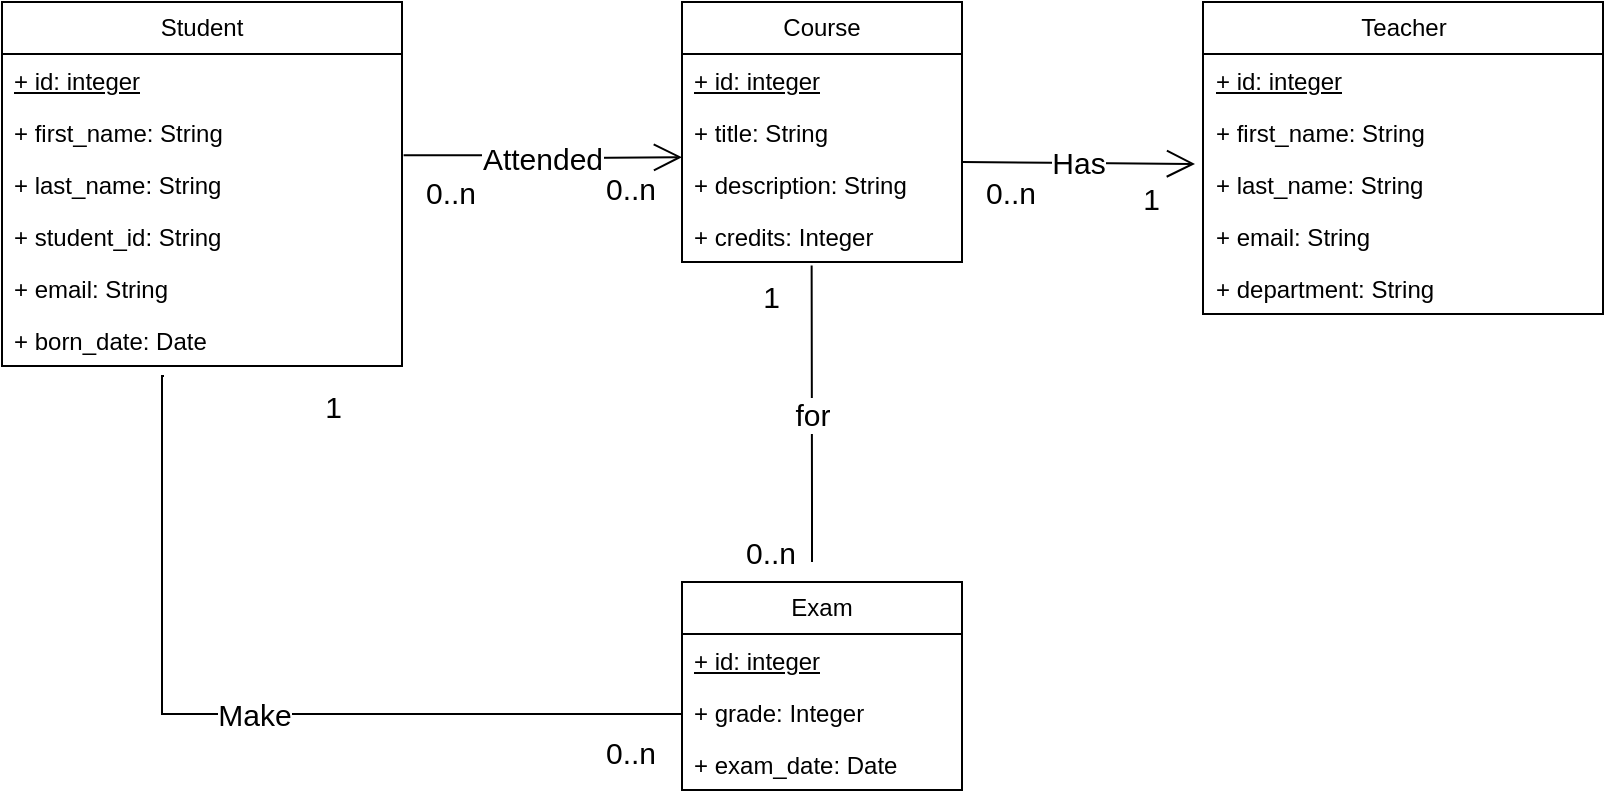 <mxfile version="26.0.16">
  <diagram id="C5RBs43oDa-KdzZeNtuy" name="Page-1">
    <mxGraphModel dx="1004" dy="1165" grid="1" gridSize="10" guides="1" tooltips="1" connect="1" arrows="1" fold="1" page="1" pageScale="1" pageWidth="827" pageHeight="1169" math="0" shadow="0">
      <root>
        <mxCell id="WIyWlLk6GJQsqaUBKTNV-0" />
        <mxCell id="WIyWlLk6GJQsqaUBKTNV-1" parent="WIyWlLk6GJQsqaUBKTNV-0" />
        <mxCell id="KTjt5VXrjS3BymNcw3Ja-14" value="Student" style="swimlane;fontStyle=0;childLayout=stackLayout;horizontal=1;startSize=26;fillColor=none;horizontalStack=0;resizeParent=1;resizeParentMax=0;resizeLast=0;collapsible=1;marginBottom=0;whiteSpace=wrap;html=1;" parent="WIyWlLk6GJQsqaUBKTNV-1" vertex="1">
          <mxGeometry x="13" y="20" width="200" height="182" as="geometry">
            <mxRectangle x="440" y="140" width="80" height="30" as="alternateBounds" />
          </mxGeometry>
        </mxCell>
        <mxCell id="DTaWZIsePIzk0qWbKvSO-7" value="&lt;u&gt;+ id: integer&lt;/u&gt;" style="text;strokeColor=none;fillColor=none;align=left;verticalAlign=top;spacingLeft=4;spacingRight=4;overflow=hidden;rotatable=0;points=[[0,0.5],[1,0.5]];portConstraint=eastwest;whiteSpace=wrap;html=1;" vertex="1" parent="KTjt5VXrjS3BymNcw3Ja-14">
          <mxGeometry y="26" width="200" height="26" as="geometry" />
        </mxCell>
        <mxCell id="KTjt5VXrjS3BymNcw3Ja-16" value="+ first_name: String" style="text;strokeColor=none;fillColor=none;align=left;verticalAlign=top;spacingLeft=4;spacingRight=4;overflow=hidden;rotatable=0;points=[[0,0.5],[1,0.5]];portConstraint=eastwest;whiteSpace=wrap;html=1;" parent="KTjt5VXrjS3BymNcw3Ja-14" vertex="1">
          <mxGeometry y="52" width="200" height="26" as="geometry" />
        </mxCell>
        <mxCell id="KTjt5VXrjS3BymNcw3Ja-20" value="+ last_name: String" style="text;strokeColor=none;fillColor=none;align=left;verticalAlign=top;spacingLeft=4;spacingRight=4;overflow=hidden;rotatable=0;points=[[0,0.5],[1,0.5]];portConstraint=eastwest;whiteSpace=wrap;html=1;" parent="KTjt5VXrjS3BymNcw3Ja-14" vertex="1">
          <mxGeometry y="78" width="200" height="26" as="geometry" />
        </mxCell>
        <mxCell id="DTaWZIsePIzk0qWbKvSO-9" value="+ student_id: String" style="text;strokeColor=none;fillColor=none;align=left;verticalAlign=top;spacingLeft=4;spacingRight=4;overflow=hidden;rotatable=0;points=[[0,0.5],[1,0.5]];portConstraint=eastwest;whiteSpace=wrap;html=1;" vertex="1" parent="KTjt5VXrjS3BymNcw3Ja-14">
          <mxGeometry y="104" width="200" height="26" as="geometry" />
        </mxCell>
        <mxCell id="KTjt5VXrjS3BymNcw3Ja-24" value="+ email: String" style="text;strokeColor=none;fillColor=none;align=left;verticalAlign=top;spacingLeft=4;spacingRight=4;overflow=hidden;rotatable=0;points=[[0,0.5],[1,0.5]];portConstraint=eastwest;whiteSpace=wrap;html=1;" parent="KTjt5VXrjS3BymNcw3Ja-14" vertex="1">
          <mxGeometry y="130" width="200" height="26" as="geometry" />
        </mxCell>
        <mxCell id="KTjt5VXrjS3BymNcw3Ja-21" value="+ born_date: Date" style="text;strokeColor=none;fillColor=none;align=left;verticalAlign=top;spacingLeft=4;spacingRight=4;overflow=hidden;rotatable=0;points=[[0,0.5],[1,0.5]];portConstraint=eastwest;whiteSpace=wrap;html=1;" parent="KTjt5VXrjS3BymNcw3Ja-14" vertex="1">
          <mxGeometry y="156" width="200" height="26" as="geometry" />
        </mxCell>
        <mxCell id="KTjt5VXrjS3BymNcw3Ja-51" style="edgeStyle=orthogonalEdgeStyle;rounded=0;orthogonalLoop=1;jettySize=auto;html=1;exitX=1;exitY=0.5;exitDx=0;exitDy=0;" parent="KTjt5VXrjS3BymNcw3Ja-14" source="KTjt5VXrjS3BymNcw3Ja-20" target="KTjt5VXrjS3BymNcw3Ja-20" edge="1">
          <mxGeometry relative="1" as="geometry" />
        </mxCell>
        <mxCell id="KTjt5VXrjS3BymNcw3Ja-25" value="Teacher" style="swimlane;fontStyle=0;childLayout=stackLayout;horizontal=1;startSize=26;fillColor=none;horizontalStack=0;resizeParent=1;resizeParentMax=0;resizeLast=0;collapsible=1;marginBottom=0;whiteSpace=wrap;html=1;" parent="WIyWlLk6GJQsqaUBKTNV-1" vertex="1">
          <mxGeometry x="613.5" y="20" width="200" height="156" as="geometry">
            <mxRectangle x="440" y="140" width="80" height="30" as="alternateBounds" />
          </mxGeometry>
        </mxCell>
        <mxCell id="KTjt5VXrjS3BymNcw3Ja-26" value="&lt;u&gt;+ id: integer&lt;/u&gt;" style="text;strokeColor=none;fillColor=none;align=left;verticalAlign=top;spacingLeft=4;spacingRight=4;overflow=hidden;rotatable=0;points=[[0,0.5],[1,0.5]];portConstraint=eastwest;whiteSpace=wrap;html=1;" parent="KTjt5VXrjS3BymNcw3Ja-25" vertex="1">
          <mxGeometry y="26" width="200" height="26" as="geometry" />
        </mxCell>
        <mxCell id="KTjt5VXrjS3BymNcw3Ja-27" value="+ first_name: String" style="text;strokeColor=none;fillColor=none;align=left;verticalAlign=top;spacingLeft=4;spacingRight=4;overflow=hidden;rotatable=0;points=[[0,0.5],[1,0.5]];portConstraint=eastwest;whiteSpace=wrap;html=1;" parent="KTjt5VXrjS3BymNcw3Ja-25" vertex="1">
          <mxGeometry y="52" width="200" height="26" as="geometry" />
        </mxCell>
        <mxCell id="KTjt5VXrjS3BymNcw3Ja-28" value="+ last_name: String" style="text;strokeColor=none;fillColor=none;align=left;verticalAlign=top;spacingLeft=4;spacingRight=4;overflow=hidden;rotatable=0;points=[[0,0.5],[1,0.5]];portConstraint=eastwest;whiteSpace=wrap;html=1;" parent="KTjt5VXrjS3BymNcw3Ja-25" vertex="1">
          <mxGeometry y="78" width="200" height="26" as="geometry" />
        </mxCell>
        <mxCell id="KTjt5VXrjS3BymNcw3Ja-29" value="+ email: String" style="text;strokeColor=none;fillColor=none;align=left;verticalAlign=top;spacingLeft=4;spacingRight=4;overflow=hidden;rotatable=0;points=[[0,0.5],[1,0.5]];portConstraint=eastwest;whiteSpace=wrap;html=1;" parent="KTjt5VXrjS3BymNcw3Ja-25" vertex="1">
          <mxGeometry y="104" width="200" height="26" as="geometry" />
        </mxCell>
        <mxCell id="KTjt5VXrjS3BymNcw3Ja-30" value="+ department: String" style="text;strokeColor=none;fillColor=none;align=left;verticalAlign=top;spacingLeft=4;spacingRight=4;overflow=hidden;rotatable=0;points=[[0,0.5],[1,0.5]];portConstraint=eastwest;whiteSpace=wrap;html=1;" parent="KTjt5VXrjS3BymNcw3Ja-25" vertex="1">
          <mxGeometry y="130" width="200" height="26" as="geometry" />
        </mxCell>
        <mxCell id="KTjt5VXrjS3BymNcw3Ja-33" value="Course" style="swimlane;fontStyle=0;childLayout=stackLayout;horizontal=1;startSize=26;fillColor=none;horizontalStack=0;resizeParent=1;resizeParentMax=0;resizeLast=0;collapsible=1;marginBottom=0;whiteSpace=wrap;html=1;" parent="WIyWlLk6GJQsqaUBKTNV-1" vertex="1">
          <mxGeometry x="353" y="20" width="140" height="130" as="geometry" />
        </mxCell>
        <mxCell id="DTaWZIsePIzk0qWbKvSO-6" value="&lt;u&gt;+ id: integer&lt;/u&gt;" style="text;strokeColor=none;fillColor=none;align=left;verticalAlign=top;spacingLeft=4;spacingRight=4;overflow=hidden;rotatable=0;points=[[0,0.5],[1,0.5]];portConstraint=eastwest;whiteSpace=wrap;html=1;" vertex="1" parent="KTjt5VXrjS3BymNcw3Ja-33">
          <mxGeometry y="26" width="140" height="26" as="geometry" />
        </mxCell>
        <mxCell id="KTjt5VXrjS3BymNcw3Ja-35" value="&lt;div&gt;+ title: String&lt;/div&gt;" style="text;strokeColor=none;fillColor=none;align=left;verticalAlign=top;spacingLeft=4;spacingRight=4;overflow=hidden;rotatable=0;points=[[0,0.5],[1,0.5]];portConstraint=eastwest;whiteSpace=wrap;html=1;" parent="KTjt5VXrjS3BymNcw3Ja-33" vertex="1">
          <mxGeometry y="52" width="140" height="26" as="geometry" />
        </mxCell>
        <mxCell id="DTaWZIsePIzk0qWbKvSO-1" value="&lt;div&gt;+ description: String&lt;/div&gt;" style="text;strokeColor=none;fillColor=none;align=left;verticalAlign=top;spacingLeft=4;spacingRight=4;overflow=hidden;rotatable=0;points=[[0,0.5],[1,0.5]];portConstraint=eastwest;whiteSpace=wrap;html=1;" vertex="1" parent="KTjt5VXrjS3BymNcw3Ja-33">
          <mxGeometry y="78" width="140" height="26" as="geometry" />
        </mxCell>
        <mxCell id="KTjt5VXrjS3BymNcw3Ja-36" value="+ credits: Integer" style="text;strokeColor=none;fillColor=none;align=left;verticalAlign=top;spacingLeft=4;spacingRight=4;overflow=hidden;rotatable=0;points=[[0,0.5],[1,0.5]];portConstraint=eastwest;whiteSpace=wrap;html=1;" parent="KTjt5VXrjS3BymNcw3Ja-33" vertex="1">
          <mxGeometry y="104" width="140" height="26" as="geometry" />
        </mxCell>
        <mxCell id="KTjt5VXrjS3BymNcw3Ja-45" value="&lt;font style=&quot;font-size: 15px;&quot;&gt;Has&lt;/font&gt;" style="endArrow=open;html=1;endSize=12;startArrow=none;startSize=14;startFill=0;edgeStyle=orthogonalEdgeStyle;rounded=0;entryX=-0.02;entryY=0.115;entryDx=0;entryDy=0;entryPerimeter=0;endFill=0;" parent="WIyWlLk6GJQsqaUBKTNV-1" target="KTjt5VXrjS3BymNcw3Ja-28" edge="1">
          <mxGeometry relative="1" as="geometry">
            <mxPoint x="493" y="100" as="sourcePoint" />
            <mxPoint x="653" y="100" as="targetPoint" />
          </mxGeometry>
        </mxCell>
        <mxCell id="KTjt5VXrjS3BymNcw3Ja-47" value="1" style="edgeLabel;resizable=0;html=1;align=right;verticalAlign=top;fontSize=15;" parent="KTjt5VXrjS3BymNcw3Ja-45" connectable="0" vertex="1">
          <mxGeometry x="1" relative="1" as="geometry">
            <mxPoint x="-17" y="2" as="offset" />
          </mxGeometry>
        </mxCell>
        <mxCell id="KTjt5VXrjS3BymNcw3Ja-48" value="&lt;font style=&quot;font-size: 15px;&quot;&gt;Attended&lt;/font&gt;" style="endArrow=none;html=1;startArrow=open;startFill=0;edgeStyle=orthogonalEdgeStyle;rounded=0;entryX=1.004;entryY=-0.055;entryDx=0;entryDy=0;entryPerimeter=0;endFill=0;endSize=12;startSize=12;" parent="WIyWlLk6GJQsqaUBKTNV-1" target="KTjt5VXrjS3BymNcw3Ja-20" edge="1">
          <mxGeometry relative="1" as="geometry">
            <mxPoint x="353" y="97.6" as="sourcePoint" />
            <mxPoint x="213" y="97.6" as="targetPoint" />
            <mxPoint as="offset" />
          </mxGeometry>
        </mxCell>
        <mxCell id="KTjt5VXrjS3BymNcw3Ja-49" value="0..n" style="edgeLabel;resizable=0;html=1;align=left;verticalAlign=top;fontSize=15;" parent="KTjt5VXrjS3BymNcw3Ja-48" connectable="0" vertex="1">
          <mxGeometry x="-1" relative="1" as="geometry">
            <mxPoint x="-40" as="offset" />
          </mxGeometry>
        </mxCell>
        <mxCell id="KTjt5VXrjS3BymNcw3Ja-54" value="Exam" style="swimlane;fontStyle=0;childLayout=stackLayout;horizontal=1;startSize=26;fillColor=none;horizontalStack=0;resizeParent=1;resizeParentMax=0;resizeLast=0;collapsible=1;marginBottom=0;whiteSpace=wrap;html=1;" parent="WIyWlLk6GJQsqaUBKTNV-1" vertex="1">
          <mxGeometry x="353" y="310" width="140" height="104" as="geometry" />
        </mxCell>
        <mxCell id="DTaWZIsePIzk0qWbKvSO-8" value="&lt;u&gt;+ id: integer&lt;/u&gt;" style="text;strokeColor=none;fillColor=none;align=left;verticalAlign=top;spacingLeft=4;spacingRight=4;overflow=hidden;rotatable=0;points=[[0,0.5],[1,0.5]];portConstraint=eastwest;whiteSpace=wrap;html=1;" vertex="1" parent="KTjt5VXrjS3BymNcw3Ja-54">
          <mxGeometry y="26" width="140" height="26" as="geometry" />
        </mxCell>
        <mxCell id="KTjt5VXrjS3BymNcw3Ja-58" value="+ grade: Integer" style="text;strokeColor=none;fillColor=none;align=left;verticalAlign=top;spacingLeft=4;spacingRight=4;overflow=hidden;rotatable=0;points=[[0,0.5],[1,0.5]];portConstraint=eastwest;whiteSpace=wrap;html=1;" parent="KTjt5VXrjS3BymNcw3Ja-54" vertex="1">
          <mxGeometry y="52" width="140" height="26" as="geometry" />
        </mxCell>
        <mxCell id="KTjt5VXrjS3BymNcw3Ja-57" value="+ exam_date: Date" style="text;strokeColor=none;fillColor=none;align=left;verticalAlign=top;spacingLeft=4;spacingRight=4;overflow=hidden;rotatable=0;points=[[0,0.5],[1,0.5]];portConstraint=eastwest;whiteSpace=wrap;html=1;" parent="KTjt5VXrjS3BymNcw3Ja-54" vertex="1">
          <mxGeometry y="78" width="140" height="26" as="geometry" />
        </mxCell>
        <mxCell id="KTjt5VXrjS3BymNcw3Ja-61" value="&lt;font style=&quot;font-size: 15px;&quot;&gt;Make&lt;/font&gt;" style="endArrow=none;html=1;startArrow=none;startFill=0;edgeStyle=orthogonalEdgeStyle;rounded=0;endFill=0;exitX=0;exitY=0.5;exitDx=0;exitDy=0;entryX=0.405;entryY=1.192;entryDx=0;entryDy=0;entryPerimeter=0;" parent="WIyWlLk6GJQsqaUBKTNV-1" edge="1" target="KTjt5VXrjS3BymNcw3Ja-21">
          <mxGeometry x="-0.001" relative="1" as="geometry">
            <mxPoint x="353" y="375" as="sourcePoint" />
            <mxPoint x="93" y="220" as="targetPoint" />
            <mxPoint as="offset" />
            <Array as="points">
              <mxPoint x="353" y="376" />
              <mxPoint x="93" y="376" />
            </Array>
          </mxGeometry>
        </mxCell>
        <mxCell id="KTjt5VXrjS3BymNcw3Ja-62" value="0..n" style="edgeLabel;resizable=0;html=1;align=left;verticalAlign=top;fontSize=15;" parent="KTjt5VXrjS3BymNcw3Ja-61" connectable="0" vertex="1">
          <mxGeometry x="-1" relative="1" as="geometry">
            <mxPoint x="-40" y="5" as="offset" />
          </mxGeometry>
        </mxCell>
        <mxCell id="KTjt5VXrjS3BymNcw3Ja-63" value="&lt;font&gt;1&lt;/font&gt;&lt;div&gt;&lt;font&gt;&lt;br&gt;&lt;/font&gt;&lt;/div&gt;" style="edgeLabel;resizable=0;html=1;align=right;verticalAlign=top;fontSize=15;" parent="KTjt5VXrjS3BymNcw3Ja-61" connectable="0" vertex="1">
          <mxGeometry x="1" relative="1" as="geometry">
            <mxPoint x="90" as="offset" />
          </mxGeometry>
        </mxCell>
        <mxCell id="KTjt5VXrjS3BymNcw3Ja-67" value="for" style="endArrow=none;html=1;startArrow=none;startFill=0;edgeStyle=orthogonalEdgeStyle;rounded=0;entryX=0.463;entryY=1.069;entryDx=0;entryDy=0;entryPerimeter=0;endFill=0;fontSize=15;" parent="WIyWlLk6GJQsqaUBKTNV-1" target="KTjt5VXrjS3BymNcw3Ja-36" edge="1">
          <mxGeometry relative="1" as="geometry">
            <mxPoint x="418" y="300" as="sourcePoint" />
            <mxPoint x="583" y="360" as="targetPoint" />
            <mxPoint as="offset" />
            <Array as="points">
              <mxPoint x="418" y="270" />
              <mxPoint x="418" y="270" />
            </Array>
          </mxGeometry>
        </mxCell>
        <mxCell id="KTjt5VXrjS3BymNcw3Ja-68" value="0..n" style="edgeLabel;resizable=0;html=1;align=left;verticalAlign=top;fontSize=15;" parent="KTjt5VXrjS3BymNcw3Ja-67" connectable="0" vertex="1">
          <mxGeometry x="-1" relative="1" as="geometry">
            <mxPoint x="-35" y="-20" as="offset" />
          </mxGeometry>
        </mxCell>
        <mxCell id="KTjt5VXrjS3BymNcw3Ja-69" value="1" style="edgeLabel;resizable=0;html=1;align=right;verticalAlign=top;fontSize=15;" parent="KTjt5VXrjS3BymNcw3Ja-67" connectable="0" vertex="1">
          <mxGeometry x="1" relative="1" as="geometry">
            <mxPoint x="-15" as="offset" />
          </mxGeometry>
        </mxCell>
        <mxCell id="DTaWZIsePIzk0qWbKvSO-3" value="0..n" style="edgeLabel;resizable=0;html=1;align=left;verticalAlign=top;fontSize=15;" connectable="0" vertex="1" parent="WIyWlLk6GJQsqaUBKTNV-1">
          <mxGeometry x="503" y="100.0" as="geometry" />
        </mxCell>
        <mxCell id="DTaWZIsePIzk0qWbKvSO-4" value="0..n" style="edgeLabel;resizable=0;html=1;align=left;verticalAlign=top;fontSize=15;" connectable="0" vertex="1" parent="WIyWlLk6GJQsqaUBKTNV-1">
          <mxGeometry x="223" y="100.0" as="geometry" />
        </mxCell>
      </root>
    </mxGraphModel>
  </diagram>
</mxfile>
